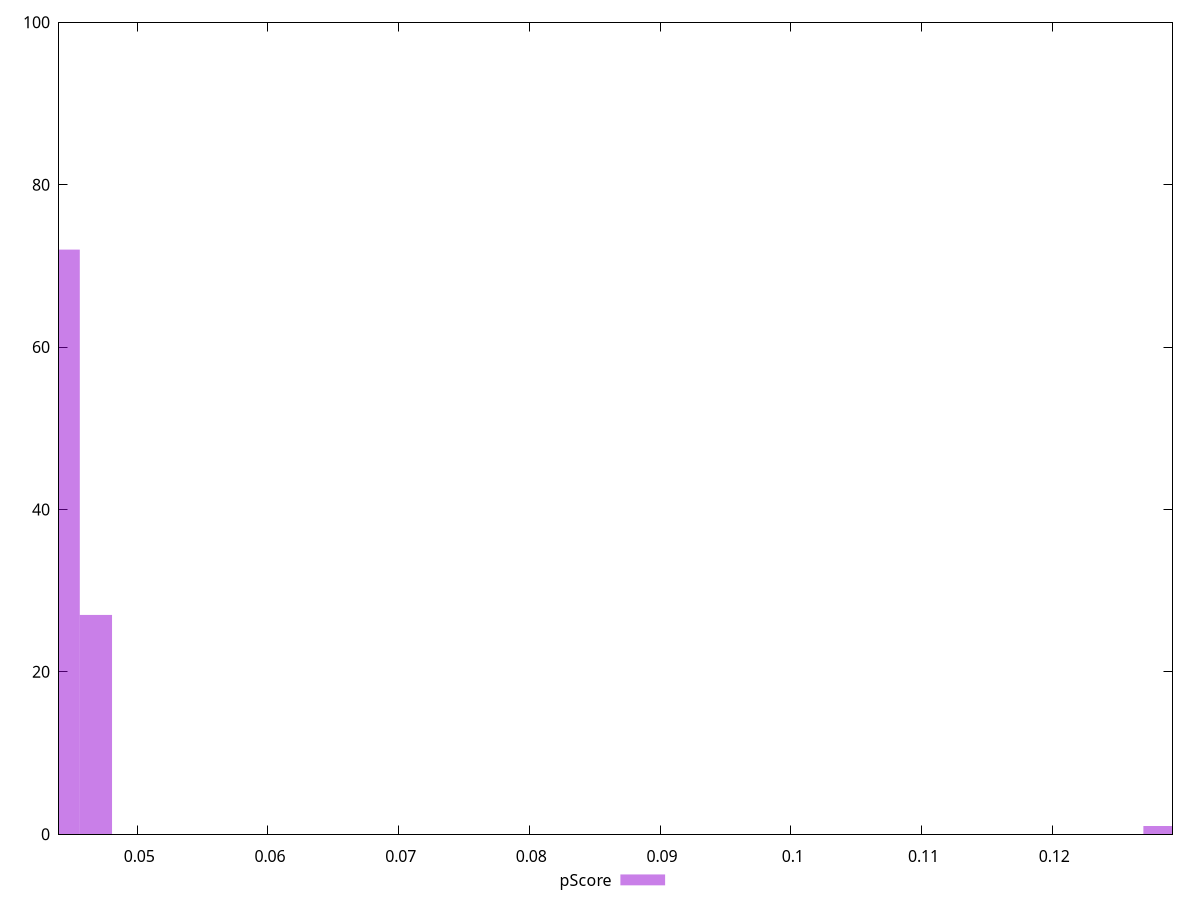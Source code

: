 reset

$pScore <<EOF
0.04437775228419081 72
0.04684318296664586 27
0.12820239548766232 1
EOF

set key outside below
set boxwidth 0.002465430682455045
set xrange [0.04401922222035487:0.12919686912511663]
set yrange [0:100]
set trange [0:100]
set style fill transparent solid 0.5 noborder
set terminal svg size 640, 490 enhanced background rgb 'white'
set output "reports/report_00030_2021-02-24T20-42-31.540Z/uses-long-cache-ttl/samples/astro/pScore/histogram.svg"

plot $pScore title "pScore" with boxes

reset
